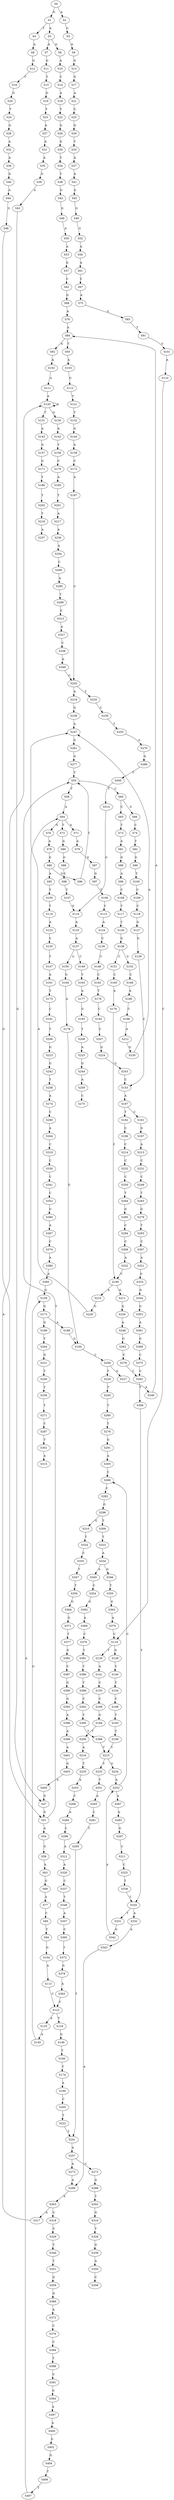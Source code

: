 strict digraph  {
	S0 -> S1 [ label = G ];
	S0 -> S2 [ label = A ];
	S1 -> S3 [ label = A ];
	S1 -> S4 [ label = T ];
	S2 -> S5 [ label = C ];
	S3 -> S6 [ label = G ];
	S3 -> S7 [ label = A ];
	S4 -> S8 [ label = A ];
	S5 -> S9 [ label = G ];
	S6 -> S10 [ label = A ];
	S7 -> S11 [ label = G ];
	S8 -> S12 [ label = G ];
	S9 -> S13 [ label = G ];
	S10 -> S14 [ label = C ];
	S11 -> S15 [ label = T ];
	S12 -> S16 [ label = C ];
	S13 -> S17 [ label = G ];
	S14 -> S18 [ label = A ];
	S15 -> S19 [ label = G ];
	S16 -> S20 [ label = G ];
	S17 -> S21 [ label = A ];
	S18 -> S22 [ label = T ];
	S19 -> S23 [ label = T ];
	S20 -> S24 [ label = T ];
	S21 -> S25 [ label = C ];
	S22 -> S26 [ label = G ];
	S23 -> S27 [ label = A ];
	S24 -> S28 [ label = G ];
	S25 -> S29 [ label = G ];
	S26 -> S30 [ label = G ];
	S27 -> S31 [ label = A ];
	S28 -> S32 [ label = A ];
	S29 -> S33 [ label = T ];
	S30 -> S34 [ label = T ];
	S31 -> S35 [ label = A ];
	S32 -> S36 [ label = A ];
	S33 -> S37 [ label = A ];
	S34 -> S38 [ label = T ];
	S35 -> S39 [ label = G ];
	S36 -> S40 [ label = G ];
	S37 -> S41 [ label = A ];
	S38 -> S42 [ label = G ];
	S39 -> S43 [ label = A ];
	S40 -> S44 [ label = A ];
	S41 -> S45 [ label = G ];
	S42 -> S46 [ label = G ];
	S43 -> S47 [ label = G ];
	S44 -> S48 [ label = G ];
	S45 -> S49 [ label = G ];
	S46 -> S50 [ label = A ];
	S47 -> S51 [ label = G ];
	S48 -> S51 [ label = G ];
	S49 -> S52 [ label = G ];
	S50 -> S53 [ label = A ];
	S51 -> S54 [ label = A ];
	S51 -> S55 [ label = T ];
	S52 -> S56 [ label = A ];
	S53 -> S57 [ label = G ];
	S54 -> S58 [ label = G ];
	S55 -> S59 [ label = T ];
	S55 -> S60 [ label = C ];
	S56 -> S61 [ label = A ];
	S57 -> S62 [ label = C ];
	S58 -> S63 [ label = A ];
	S59 -> S64 [ label = A ];
	S60 -> S65 [ label = C ];
	S60 -> S66 [ label = G ];
	S61 -> S67 [ label = C ];
	S62 -> S68 [ label = G ];
	S63 -> S69 [ label = G ];
	S64 -> S70 [ label = G ];
	S64 -> S71 [ label = A ];
	S64 -> S72 [ label = T ];
	S65 -> S73 [ label = T ];
	S66 -> S74 [ label = C ];
	S67 -> S75 [ label = A ];
	S68 -> S76 [ label = A ];
	S69 -> S77 [ label = A ];
	S70 -> S78 [ label = A ];
	S71 -> S79 [ label = A ];
	S72 -> S80 [ label = G ];
	S73 -> S81 [ label = A ];
	S74 -> S82 [ label = T ];
	S75 -> S83 [ label = G ];
	S76 -> S84 [ label = A ];
	S77 -> S85 [ label = C ];
	S78 -> S86 [ label = G ];
	S79 -> S87 [ label = G ];
	S80 -> S88 [ label = G ];
	S81 -> S89 [ label = G ];
	S82 -> S90 [ label = G ];
	S83 -> S91 [ label = T ];
	S84 -> S92 [ label = A ];
	S84 -> S93 [ label = T ];
	S85 -> S94 [ label = T ];
	S86 -> S95 [ label = A ];
	S86 -> S96 [ label = G ];
	S87 -> S97 [ label = G ];
	S88 -> S98 [ label = C ];
	S89 -> S99 [ label = A ];
	S90 -> S100 [ label = T ];
	S91 -> S101 [ label = G ];
	S92 -> S102 [ label = A ];
	S93 -> S103 [ label = A ];
	S94 -> S104 [ label = G ];
	S95 -> S105 [ label = T ];
	S96 -> S55 [ label = T ];
	S97 -> S106 [ label = T ];
	S98 -> S107 [ label = T ];
	S99 -> S108 [ label = C ];
	S100 -> S109 [ label = C ];
	S101 -> S110 [ label = A ];
	S102 -> S111 [ label = A ];
	S103 -> S112 [ label = G ];
	S104 -> S113 [ label = A ];
	S105 -> S114 [ label = T ];
	S106 -> S115 [ label = C ];
	S107 -> S116 [ label = G ];
	S108 -> S117 [ label = T ];
	S109 -> S118 [ label = C ];
	S110 -> S119 [ label = C ];
	S111 -> S120 [ label = A ];
	S112 -> S121 [ label = T ];
	S113 -> S122 [ label = C ];
	S114 -> S123 [ label = A ];
	S115 -> S124 [ label = A ];
	S116 -> S125 [ label = A ];
	S117 -> S126 [ label = T ];
	S118 -> S127 [ label = G ];
	S119 -> S128 [ label = G ];
	S119 -> S129 [ label = T ];
	S120 -> S130 [ label = G ];
	S120 -> S131 [ label = T ];
	S120 -> S120 [ label = A ];
	S121 -> S132 [ label = T ];
	S122 -> S133 [ label = A ];
	S122 -> S134 [ label = T ];
	S123 -> S135 [ label = C ];
	S124 -> S136 [ label = C ];
	S125 -> S137 [ label = A ];
	S126 -> S138 [ label = G ];
	S127 -> S139 [ label = G ];
	S128 -> S140 [ label = T ];
	S129 -> S141 [ label = A ];
	S130 -> S142 [ label = A ];
	S131 -> S143 [ label = A ];
	S132 -> S144 [ label = G ];
	S133 -> S145 [ label = A ];
	S134 -> S146 [ label = G ];
	S135 -> S147 [ label = T ];
	S136 -> S148 [ label = C ];
	S137 -> S149 [ label = C ];
	S137 -> S150 [ label = G ];
	S138 -> S151 [ label = C ];
	S138 -> S152 [ label = G ];
	S139 -> S153 [ label = C ];
	S140 -> S154 [ label = T ];
	S141 -> S155 [ label = C ];
	S142 -> S156 [ label = T ];
	S143 -> S157 [ label = G ];
	S144 -> S158 [ label = A ];
	S145 -> S159 [ label = G ];
	S146 -> S160 [ label = T ];
	S147 -> S161 [ label = A ];
	S148 -> S162 [ label = C ];
	S149 -> S163 [ label = T ];
	S150 -> S164 [ label = G ];
	S151 -> S165 [ label = C ];
	S152 -> S166 [ label = C ];
	S153 -> S167 [ label = A ];
	S154 -> S168 [ label = C ];
	S155 -> S169 [ label = C ];
	S156 -> S170 [ label = C ];
	S157 -> S171 [ label = G ];
	S158 -> S172 [ label = C ];
	S159 -> S173 [ label = G ];
	S160 -> S174 [ label = T ];
	S161 -> S175 [ label = T ];
	S162 -> S176 [ label = T ];
	S163 -> S177 [ label = A ];
	S164 -> S178 [ label = A ];
	S165 -> S179 [ label = A ];
	S166 -> S180 [ label = A ];
	S167 -> S181 [ label = C ];
	S167 -> S182 [ label = T ];
	S168 -> S183 [ label = T ];
	S169 -> S184 [ label = G ];
	S170 -> S185 [ label = A ];
	S171 -> S186 [ label = T ];
	S172 -> S187 [ label = A ];
	S173 -> S188 [ label = A ];
	S173 -> S189 [ label = G ];
	S174 -> S190 [ label = A ];
	S175 -> S191 [ label = C ];
	S176 -> S192 [ label = C ];
	S177 -> S193 [ label = G ];
	S178 -> S194 [ label = G ];
	S179 -> S195 [ label = C ];
	S180 -> S196 [ label = C ];
	S181 -> S197 [ label = G ];
	S182 -> S198 [ label = C ];
	S183 -> S199 [ label = T ];
	S184 -> S200 [ label = T ];
	S185 -> S201 [ label = T ];
	S186 -> S202 [ label = T ];
	S187 -> S203 [ label = C ];
	S188 -> S194 [ label = G ];
	S189 -> S204 [ label = T ];
	S190 -> S205 [ label = C ];
	S191 -> S206 [ label = T ];
	S192 -> S207 [ label = C ];
	S193 -> S208 [ label = T ];
	S194 -> S209 [ label = C ];
	S195 -> S210 [ label = A ];
	S195 -> S211 [ label = G ];
	S196 -> S212 [ label = A ];
	S197 -> S213 [ label = A ];
	S198 -> S214 [ label = C ];
	S199 -> S215 [ label = T ];
	S200 -> S216 [ label = A ];
	S201 -> S217 [ label = A ];
	S202 -> S218 [ label = T ];
	S203 -> S219 [ label = A ];
	S203 -> S220 [ label = T ];
	S204 -> S221 [ label = G ];
	S205 -> S222 [ label = T ];
	S206 -> S223 [ label = G ];
	S207 -> S224 [ label = G ];
	S208 -> S225 [ label = A ];
	S209 -> S226 [ label = T ];
	S209 -> S227 [ label = G ];
	S210 -> S228 [ label = G ];
	S211 -> S229 [ label = G ];
	S212 -> S230 [ label = G ];
	S213 -> S231 [ label = C ];
	S214 -> S232 [ label = C ];
	S215 -> S233 [ label = T ];
	S215 -> S234 [ label = G ];
	S216 -> S235 [ label = T ];
	S217 -> S236 [ label = A ];
	S218 -> S237 [ label = A ];
	S219 -> S238 [ label = G ];
	S220 -> S239 [ label = C ];
	S221 -> S240 [ label = T ];
	S222 -> S241 [ label = T ];
	S223 -> S242 [ label = G ];
	S224 -> S243 [ label = G ];
	S225 -> S244 [ label = G ];
	S226 -> S245 [ label = T ];
	S227 -> S246 [ label = A ];
	S228 -> S247 [ label = A ];
	S229 -> S248 [ label = A ];
	S230 -> S247 [ label = A ];
	S231 -> S249 [ label = C ];
	S232 -> S250 [ label = C ];
	S233 -> S251 [ label = T ];
	S234 -> S252 [ label = A ];
	S235 -> S253 [ label = A ];
	S236 -> S254 [ label = A ];
	S238 -> S247 [ label = A ];
	S239 -> S255 [ label = T ];
	S240 -> S256 [ label = T ];
	S241 -> S257 [ label = A ];
	S242 -> S258 [ label = T ];
	S243 -> S153 [ label = C ];
	S244 -> S259 [ label = A ];
	S245 -> S260 [ label = T ];
	S246 -> S84 [ label = A ];
	S247 -> S261 [ label = G ];
	S248 -> S262 [ label = G ];
	S249 -> S263 [ label = T ];
	S250 -> S264 [ label = T ];
	S251 -> S265 [ label = A ];
	S252 -> S266 [ label = C ];
	S252 -> S267 [ label = A ];
	S253 -> S268 [ label = C ];
	S254 -> S269 [ label = C ];
	S255 -> S270 [ label = G ];
	S256 -> S271 [ label = T ];
	S257 -> S272 [ label = C ];
	S257 -> S273 [ label = A ];
	S258 -> S274 [ label = A ];
	S259 -> S275 [ label = C ];
	S260 -> S276 [ label = T ];
	S261 -> S277 [ label = G ];
	S262 -> S278 [ label = C ];
	S263 -> S279 [ label = G ];
	S264 -> S280 [ label = G ];
	S265 -> S281 [ label = C ];
	S266 -> S282 [ label = C ];
	S267 -> S283 [ label = A ];
	S268 -> S284 [ label = A ];
	S269 -> S285 [ label = A ];
	S270 -> S286 [ label = G ];
	S271 -> S287 [ label = C ];
	S272 -> S288 [ label = G ];
	S273 -> S289 [ label = A ];
	S274 -> S290 [ label = C ];
	S276 -> S291 [ label = G ];
	S277 -> S55 [ label = T ];
	S278 -> S292 [ label = C ];
	S279 -> S293 [ label = T ];
	S280 -> S294 [ label = C ];
	S281 -> S295 [ label = T ];
	S282 -> S296 [ label = G ];
	S283 -> S297 [ label = G ];
	S284 -> S298 [ label = C ];
	S285 -> S299 [ label = T ];
	S286 -> S300 [ label = C ];
	S287 -> S301 [ label = T ];
	S288 -> S302 [ label = T ];
	S289 -> S303 [ label = A ];
	S290 -> S304 [ label = A ];
	S291 -> S305 [ label = A ];
	S292 -> S306 [ label = T ];
	S293 -> S307 [ label = C ];
	S294 -> S308 [ label = C ];
	S295 -> S241 [ label = T ];
	S296 -> S309 [ label = T ];
	S296 -> S310 [ label = G ];
	S297 -> S311 [ label = C ];
	S298 -> S312 [ label = A ];
	S299 -> S313 [ label = G ];
	S300 -> S314 [ label = T ];
	S301 -> S315 [ label = A ];
	S302 -> S316 [ label = G ];
	S303 -> S317 [ label = A ];
	S303 -> S318 [ label = C ];
	S304 -> S319 [ label = C ];
	S305 -> S266 [ label = C ];
	S306 -> S320 [ label = T ];
	S307 -> S321 [ label = A ];
	S308 -> S322 [ label = A ];
	S309 -> S323 [ label = T ];
	S310 -> S324 [ label = T ];
	S311 -> S325 [ label = C ];
	S312 -> S326 [ label = A ];
	S313 -> S327 [ label = A ];
	S314 -> S116 [ label = G ];
	S316 -> S328 [ label = T ];
	S317 -> S120 [ label = A ];
	S318 -> S329 [ label = C ];
	S319 -> S330 [ label = C ];
	S320 -> S331 [ label = T ];
	S320 -> S332 [ label = A ];
	S321 -> S333 [ label = G ];
	S322 -> S195 [ label = C ];
	S323 -> S334 [ label = A ];
	S324 -> S335 [ label = C ];
	S325 -> S336 [ label = T ];
	S326 -> S337 [ label = C ];
	S327 -> S338 [ label = C ];
	S328 -> S339 [ label = G ];
	S329 -> S340 [ label = T ];
	S330 -> S341 [ label = C ];
	S331 -> S342 [ label = G ];
	S332 -> S343 [ label = A ];
	S333 -> S344 [ label = G ];
	S334 -> S345 [ label = A ];
	S334 -> S346 [ label = G ];
	S335 -> S347 [ label = T ];
	S336 -> S320 [ label = T ];
	S337 -> S348 [ label = T ];
	S338 -> S349 [ label = A ];
	S339 -> S350 [ label = A ];
	S340 -> S351 [ label = T ];
	S341 -> S352 [ label = C ];
	S342 -> S252 [ label = A ];
	S343 -> S289 [ label = A ];
	S344 -> S353 [ label = G ];
	S345 -> S354 [ label = C ];
	S346 -> S355 [ label = T ];
	S347 -> S356 [ label = T ];
	S348 -> S357 [ label = A ];
	S349 -> S203 [ label = C ];
	S350 -> S358 [ label = C ];
	S351 -> S359 [ label = G ];
	S352 -> S360 [ label = G ];
	S353 -> S361 [ label = A ];
	S354 -> S362 [ label = G ];
	S355 -> S363 [ label = G ];
	S356 -> S364 [ label = G ];
	S357 -> S365 [ label = C ];
	S359 -> S366 [ label = G ];
	S360 -> S367 [ label = A ];
	S361 -> S368 [ label = G ];
	S362 -> S369 [ label = A ];
	S363 -> S370 [ label = A ];
	S364 -> S371 [ label = G ];
	S365 -> S372 [ label = T ];
	S366 -> S373 [ label = A ];
	S367 -> S374 [ label = C ];
	S368 -> S375 [ label = C ];
	S369 -> S376 [ label = C ];
	S370 -> S119 [ label = C ];
	S371 -> S377 [ label = T ];
	S372 -> S378 [ label = G ];
	S373 -> S379 [ label = C ];
	S374 -> S380 [ label = A ];
	S375 -> S292 [ label = C ];
	S376 -> S381 [ label = T ];
	S377 -> S382 [ label = G ];
	S378 -> S383 [ label = A ];
	S379 -> S384 [ label = C ];
	S380 -> S385 [ label = A ];
	S381 -> S386 [ label = T ];
	S382 -> S387 [ label = C ];
	S383 -> S122 [ label = C ];
	S384 -> S388 [ label = T ];
	S385 -> S159 [ label = G ];
	S386 -> S389 [ label = T ];
	S387 -> S390 [ label = G ];
	S388 -> S391 [ label = C ];
	S389 -> S392 [ label = C ];
	S390 -> S393 [ label = G ];
	S391 -> S394 [ label = G ];
	S392 -> S395 [ label = T ];
	S393 -> S396 [ label = A ];
	S394 -> S397 [ label = A ];
	S395 -> S398 [ label = T ];
	S396 -> S399 [ label = A ];
	S397 -> S400 [ label = A ];
	S398 -> S215 [ label = T ];
	S399 -> S401 [ label = A ];
	S400 -> S402 [ label = G ];
	S401 -> S403 [ label = G ];
	S402 -> S404 [ label = G ];
	S403 -> S405 [ label = A ];
	S404 -> S406 [ label = T ];
	S405 -> S47 [ label = G ];
	S406 -> S407 [ label = T ];
	S407 -> S64 [ label = A ];
}
